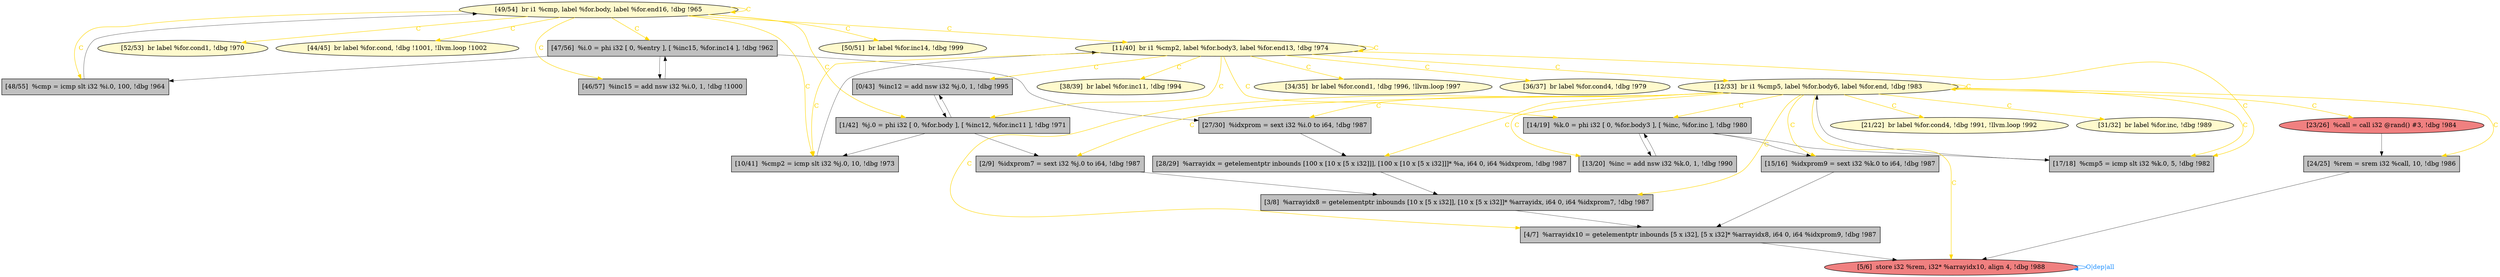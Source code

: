 
digraph G {


node570 [fillcolor=lemonchiffon,label="[21/22]  br label %for.cond4, !dbg !991, !llvm.loop !992",shape=ellipse,style=filled ]
node568 [fillcolor=grey,label="[27/30]  %idxprom = sext i32 %i.0 to i64, !dbg !987",shape=rectangle,style=filled ]
node567 [fillcolor=lemonchiffon,label="[31/32]  br label %for.inc, !dbg !989",shape=ellipse,style=filled ]
node566 [fillcolor=grey,label="[48/55]  %cmp = icmp slt i32 %i.0, 100, !dbg !964",shape=rectangle,style=filled ]
node563 [fillcolor=grey,label="[14/19]  %k.0 = phi i32 [ 0, %for.body3 ], [ %inc, %for.inc ], !dbg !980",shape=rectangle,style=filled ]
node565 [fillcolor=lemonchiffon,label="[34/35]  br label %for.cond1, !dbg !996, !llvm.loop !997",shape=ellipse,style=filled ]
node561 [fillcolor=lemonchiffon,label="[52/53]  br label %for.cond1, !dbg !970",shape=ellipse,style=filled ]
node560 [fillcolor=grey,label="[15/16]  %idxprom9 = sext i32 %k.0 to i64, !dbg !987",shape=rectangle,style=filled ]
node559 [fillcolor=grey,label="[3/8]  %arrayidx8 = getelementptr inbounds [10 x [5 x i32]], [10 x [5 x i32]]* %arrayidx, i64 0, i64 %idxprom7, !dbg !987",shape=rectangle,style=filled ]
node564 [fillcolor=grey,label="[24/25]  %rem = srem i32 %call, 10, !dbg !986",shape=rectangle,style=filled ]
node546 [fillcolor=lemonchiffon,label="[36/37]  br label %for.cond4, !dbg !979",shape=ellipse,style=filled ]
node542 [fillcolor=grey,label="[0/43]  %inc12 = add nsw i32 %j.0, 1, !dbg !995",shape=rectangle,style=filled ]
node548 [fillcolor=lemonchiffon,label="[44/45]  br label %for.cond, !dbg !1001, !llvm.loop !1002",shape=ellipse,style=filled ]
node544 [fillcolor=lightcoral,label="[23/26]  %call = call i32 @rand() #3, !dbg !984",shape=ellipse,style=filled ]
node547 [fillcolor=grey,label="[1/42]  %j.0 = phi i32 [ 0, %for.body ], [ %inc12, %for.inc11 ], !dbg !971",shape=rectangle,style=filled ]
node553 [fillcolor=grey,label="[47/56]  %i.0 = phi i32 [ 0, %entry ], [ %inc15, %for.inc14 ], !dbg !962",shape=rectangle,style=filled ]
node558 [fillcolor=grey,label="[2/9]  %idxprom7 = sext i32 %j.0 to i64, !dbg !987",shape=rectangle,style=filled ]
node545 [fillcolor=grey,label="[17/18]  %cmp5 = icmp slt i32 %k.0, 5, !dbg !982",shape=rectangle,style=filled ]
node543 [fillcolor=lemonchiffon,label="[38/39]  br label %for.inc11, !dbg !994",shape=ellipse,style=filled ]
node549 [fillcolor=lightcoral,label="[5/6]  store i32 %rem, i32* %arrayidx10, align 4, !dbg !988",shape=ellipse,style=filled ]
node569 [fillcolor=lemonchiffon,label="[49/54]  br i1 %cmp, label %for.body, label %for.end16, !dbg !965",shape=ellipse,style=filled ]
node551 [fillcolor=lemonchiffon,label="[12/33]  br i1 %cmp5, label %for.body6, label %for.end, !dbg !983",shape=ellipse,style=filled ]
node555 [fillcolor=grey,label="[10/41]  %cmp2 = icmp slt i32 %j.0, 10, !dbg !973",shape=rectangle,style=filled ]
node550 [fillcolor=grey,label="[46/57]  %inc15 = add nsw i32 %i.0, 1, !dbg !1000",shape=rectangle,style=filled ]
node562 [fillcolor=lemonchiffon,label="[50/51]  br label %for.inc14, !dbg !999",shape=ellipse,style=filled ]
node552 [fillcolor=lemonchiffon,label="[11/40]  br i1 %cmp2, label %for.body3, label %for.end13, !dbg !974",shape=ellipse,style=filled ]
node554 [fillcolor=grey,label="[13/20]  %inc = add nsw i32 %k.0, 1, !dbg !990",shape=rectangle,style=filled ]
node556 [fillcolor=grey,label="[4/7]  %arrayidx10 = getelementptr inbounds [5 x i32], [5 x i32]* %arrayidx8, i64 0, i64 %idxprom9, !dbg !987",shape=rectangle,style=filled ]
node557 [fillcolor=grey,label="[28/29]  %arrayidx = getelementptr inbounds [100 x [10 x [5 x i32]]], [100 x [10 x [5 x i32]]]* %a, i64 0, i64 %idxprom, !dbg !987",shape=rectangle,style=filled ]

node547->node558 [style=solid,color=black,label="",penwidth=0.5,fontcolor=black ]
node551->node570 [style=solid,color=gold,label="C",penwidth=1.0,fontcolor=gold ]
node569->node562 [style=solid,color=gold,label="C",penwidth=1.0,fontcolor=gold ]
node551->node551 [style=solid,color=gold,label="C",penwidth=1.0,fontcolor=gold ]
node553->node568 [style=solid,color=black,label="",penwidth=0.5,fontcolor=black ]
node556->node549 [style=solid,color=black,label="",penwidth=0.5,fontcolor=black ]
node552->node546 [style=solid,color=gold,label="C",penwidth=1.0,fontcolor=gold ]
node566->node569 [style=solid,color=black,label="",penwidth=0.5,fontcolor=black ]
node551->node563 [style=solid,color=gold,label="C",penwidth=1.0,fontcolor=gold ]
node569->node555 [style=solid,color=gold,label="C",penwidth=1.0,fontcolor=gold ]
node563->node554 [style=solid,color=black,label="",penwidth=0.5,fontcolor=black ]
node551->node554 [style=solid,color=gold,label="C",penwidth=1.0,fontcolor=gold ]
node545->node551 [style=solid,color=black,label="",penwidth=0.5,fontcolor=black ]
node563->node545 [style=solid,color=black,label="",penwidth=0.5,fontcolor=black ]
node569->node547 [style=solid,color=gold,label="C",penwidth=1.0,fontcolor=gold ]
node552->node555 [style=solid,color=gold,label="C",penwidth=1.0,fontcolor=gold ]
node569->node548 [style=solid,color=gold,label="C",penwidth=1.0,fontcolor=gold ]
node552->node542 [style=solid,color=gold,label="C",penwidth=1.0,fontcolor=gold ]
node564->node549 [style=solid,color=black,label="",penwidth=0.5,fontcolor=black ]
node569->node552 [style=solid,color=gold,label="C",penwidth=1.0,fontcolor=gold ]
node560->node556 [style=solid,color=black,label="",penwidth=0.5,fontcolor=black ]
node550->node553 [style=solid,color=black,label="",penwidth=0.5,fontcolor=black ]
node551->node559 [style=solid,color=gold,label="C",penwidth=1.0,fontcolor=gold ]
node552->node565 [style=solid,color=gold,label="C",penwidth=1.0,fontcolor=gold ]
node569->node561 [style=solid,color=gold,label="C",penwidth=1.0,fontcolor=gold ]
node569->node566 [style=solid,color=gold,label="C",penwidth=1.0,fontcolor=gold ]
node551->node557 [style=solid,color=gold,label="C",penwidth=1.0,fontcolor=gold ]
node568->node557 [style=solid,color=black,label="",penwidth=0.5,fontcolor=black ]
node569->node550 [style=solid,color=gold,label="C",penwidth=1.0,fontcolor=gold ]
node569->node553 [style=solid,color=gold,label="C",penwidth=1.0,fontcolor=gold ]
node551->node568 [style=solid,color=gold,label="C",penwidth=1.0,fontcolor=gold ]
node551->node549 [style=solid,color=gold,label="C",penwidth=1.0,fontcolor=gold ]
node553->node550 [style=solid,color=black,label="",penwidth=0.5,fontcolor=black ]
node553->node566 [style=solid,color=black,label="",penwidth=0.5,fontcolor=black ]
node551->node558 [style=solid,color=gold,label="C",penwidth=1.0,fontcolor=gold ]
node552->node552 [style=solid,color=gold,label="C",penwidth=1.0,fontcolor=gold ]
node551->node556 [style=solid,color=gold,label="C",penwidth=1.0,fontcolor=gold ]
node552->node551 [style=solid,color=gold,label="C",penwidth=1.0,fontcolor=gold ]
node551->node564 [style=solid,color=gold,label="C",penwidth=1.0,fontcolor=gold ]
node544->node564 [style=solid,color=black,label="",penwidth=0.5,fontcolor=black ]
node551->node567 [style=solid,color=gold,label="C",penwidth=1.0,fontcolor=gold ]
node552->node547 [style=solid,color=gold,label="C",penwidth=1.0,fontcolor=gold ]
node563->node560 [style=solid,color=black,label="",penwidth=0.5,fontcolor=black ]
node552->node545 [style=solid,color=gold,label="C",penwidth=1.0,fontcolor=gold ]
node542->node547 [style=solid,color=black,label="",penwidth=0.5,fontcolor=black ]
node551->node560 [style=solid,color=gold,label="C",penwidth=1.0,fontcolor=gold ]
node547->node542 [style=solid,color=black,label="",penwidth=0.5,fontcolor=black ]
node569->node569 [style=solid,color=gold,label="C",penwidth=1.0,fontcolor=gold ]
node547->node555 [style=solid,color=black,label="",penwidth=0.5,fontcolor=black ]
node554->node563 [style=solid,color=black,label="",penwidth=0.5,fontcolor=black ]
node551->node545 [style=solid,color=gold,label="C",penwidth=1.0,fontcolor=gold ]
node552->node563 [style=solid,color=gold,label="C",penwidth=1.0,fontcolor=gold ]
node551->node544 [style=solid,color=gold,label="C",penwidth=1.0,fontcolor=gold ]
node552->node543 [style=solid,color=gold,label="C",penwidth=1.0,fontcolor=gold ]
node559->node556 [style=solid,color=black,label="",penwidth=0.5,fontcolor=black ]
node549->node549 [style=solid,color=dodgerblue,label="O|dep|all",penwidth=1.0,fontcolor=dodgerblue ]
node555->node552 [style=solid,color=black,label="",penwidth=0.5,fontcolor=black ]
node557->node559 [style=solid,color=black,label="",penwidth=0.5,fontcolor=black ]
node558->node559 [style=solid,color=black,label="",penwidth=0.5,fontcolor=black ]


}
